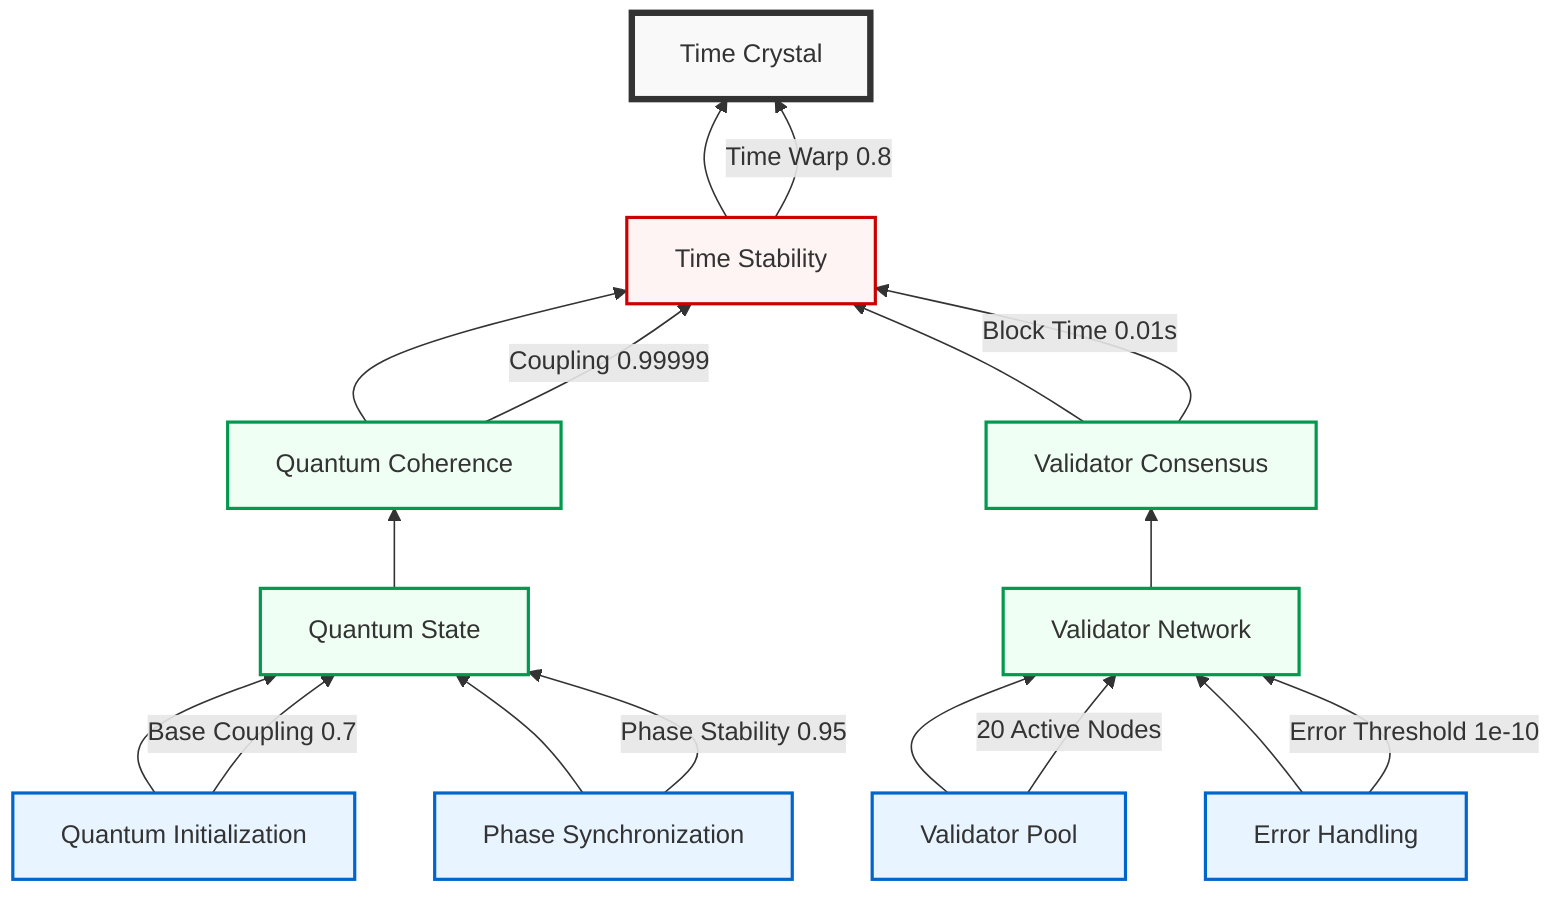 graph BT
    %% Base Layer - Core Components
    QI[Quantum Initialization] --> QS[Quantum State]
    VP[Validator Pool] --> VN[Validator Network]
    PS[Phase Synchronization] --> QS
    EH[Error Handling] --> VN
    
    %% Second Layer - System Integration
    QS --> QC[Quantum Coherence]
    VN --> VC[Validator Consensus]
    
    %% Third Layer - Stability Layer
    QC --> TS[Time Stability]
    VC --> TS
    
    %% Fourth Layer - Crystal Formation
    TS --> TC[Time Crystal]
    
    %% Parameter Annotations
    QI -- "Base Coupling 0.7" --> QS
    PS -- "Phase Stability 0.95" --> QS
    VP -- "20 Active Nodes" --> VN
    EH -- "Error Threshold 1e-10" --> VN
    QC -- "Coupling 0.99999" --> TS
    VC -- "Block Time 0.01s" --> TS
    TS -- "Time Warp 0.8" --> TC

    %% Styling
    classDef base fill:#e8f4ff,stroke:#0066cc,stroke-width:2px
    classDef mid fill:#f0fff4,stroke:#00994d,stroke-width:2px
    classDef top fill:#fff4f4,stroke:#cc0000,stroke-width:2px
    classDef crystal fill:#f9f9f9,stroke:#333,stroke-width:4px

    class QI,VP,PS,EH base
    class QS,VN,QC,VC mid
    class TS top
    class TC crystal